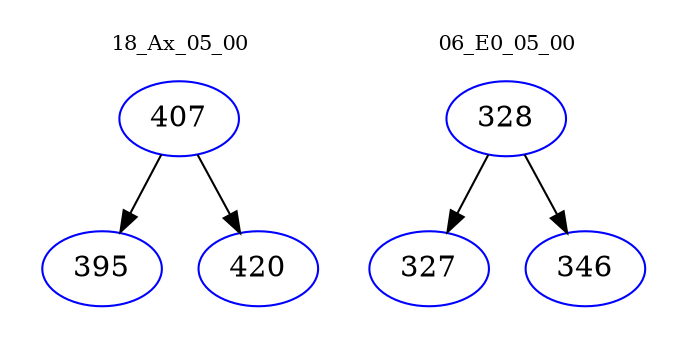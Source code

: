 digraph{
subgraph cluster_0 {
color = white
label = "18_Ax_05_00";
fontsize=10;
T0_407 [label="407", color="blue"]
T0_407 -> T0_395 [color="black"]
T0_395 [label="395", color="blue"]
T0_407 -> T0_420 [color="black"]
T0_420 [label="420", color="blue"]
}
subgraph cluster_1 {
color = white
label = "06_E0_05_00";
fontsize=10;
T1_328 [label="328", color="blue"]
T1_328 -> T1_327 [color="black"]
T1_327 [label="327", color="blue"]
T1_328 -> T1_346 [color="black"]
T1_346 [label="346", color="blue"]
}
}
